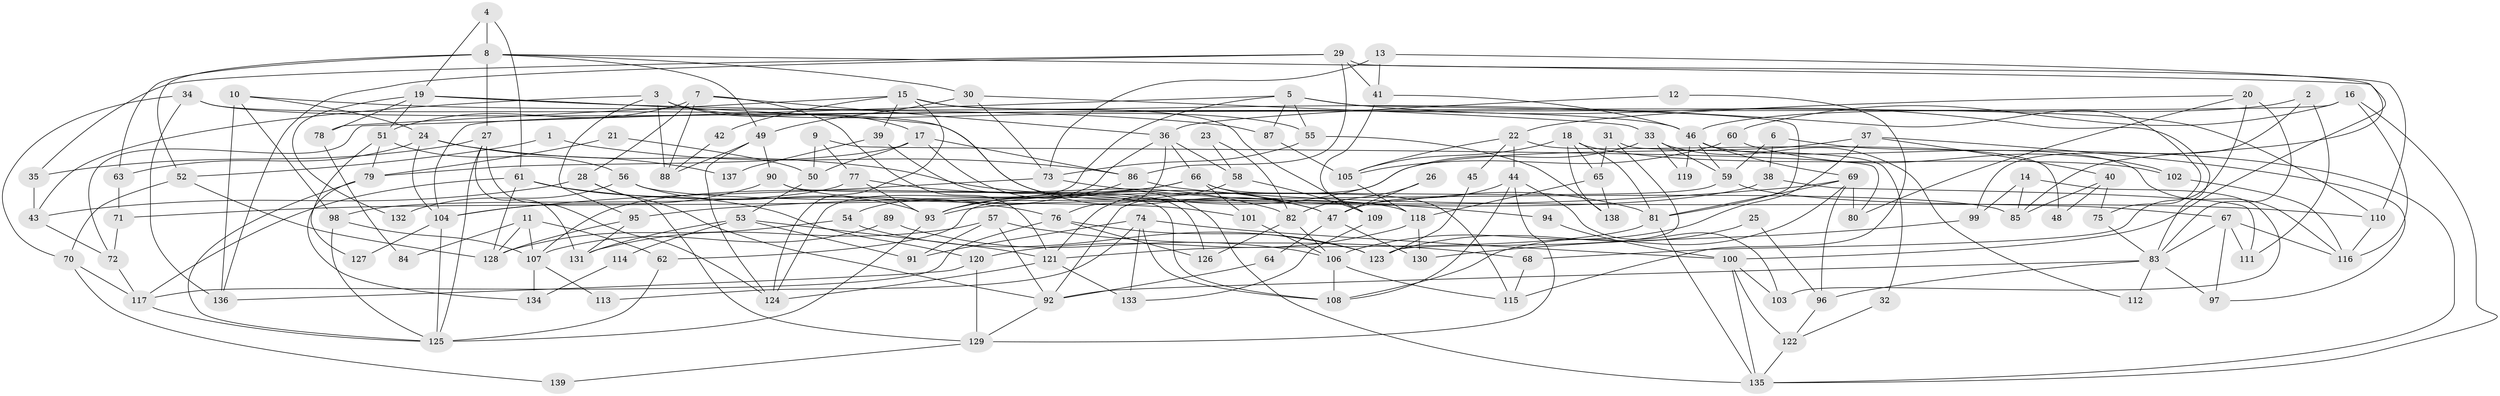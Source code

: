 // coarse degree distribution, {12: 0.011904761904761904, 13: 0.011904761904761904, 6: 0.11904761904761904, 3: 0.23809523809523808, 15: 0.011904761904761904, 5: 0.11904761904761904, 14: 0.011904761904761904, 9: 0.023809523809523808, 4: 0.17857142857142858, 7: 0.03571428571428571, 11: 0.023809523809523808, 2: 0.15476190476190477, 10: 0.023809523809523808, 8: 0.023809523809523808, 1: 0.011904761904761904}
// Generated by graph-tools (version 1.1) at 2025/50/03/04/25 22:50:57]
// undirected, 139 vertices, 278 edges
graph export_dot {
  node [color=gray90,style=filled];
  1;
  2;
  3;
  4;
  5;
  6;
  7;
  8;
  9;
  10;
  11;
  12;
  13;
  14;
  15;
  16;
  17;
  18;
  19;
  20;
  21;
  22;
  23;
  24;
  25;
  26;
  27;
  28;
  29;
  30;
  31;
  32;
  33;
  34;
  35;
  36;
  37;
  38;
  39;
  40;
  41;
  42;
  43;
  44;
  45;
  46;
  47;
  48;
  49;
  50;
  51;
  52;
  53;
  54;
  55;
  56;
  57;
  58;
  59;
  60;
  61;
  62;
  63;
  64;
  65;
  66;
  67;
  68;
  69;
  70;
  71;
  72;
  73;
  74;
  75;
  76;
  77;
  78;
  79;
  80;
  81;
  82;
  83;
  84;
  85;
  86;
  87;
  88;
  89;
  90;
  91;
  92;
  93;
  94;
  95;
  96;
  97;
  98;
  99;
  100;
  101;
  102;
  103;
  104;
  105;
  106;
  107;
  108;
  109;
  110;
  111;
  112;
  113;
  114;
  115;
  116;
  117;
  118;
  119;
  120;
  121;
  122;
  123;
  124;
  125;
  126;
  127;
  128;
  129;
  130;
  131;
  132;
  133;
  134;
  135;
  136;
  137;
  138;
  139;
  1 -- 52;
  1 -- 86;
  2 -- 111;
  2 -- 46;
  2 -- 99;
  3 -- 17;
  3 -- 88;
  3 -- 43;
  3 -- 55;
  3 -- 95;
  4 -- 8;
  4 -- 61;
  4 -- 19;
  5 -- 81;
  5 -- 83;
  5 -- 55;
  5 -- 72;
  5 -- 87;
  5 -- 124;
  6 -- 59;
  6 -- 135;
  6 -- 38;
  7 -- 51;
  7 -- 121;
  7 -- 28;
  7 -- 36;
  7 -- 88;
  8 -- 100;
  8 -- 52;
  8 -- 27;
  8 -- 30;
  8 -- 49;
  8 -- 63;
  9 -- 80;
  9 -- 77;
  9 -- 50;
  10 -- 24;
  10 -- 87;
  10 -- 98;
  10 -- 136;
  11 -- 107;
  11 -- 62;
  11 -- 84;
  11 -- 128;
  12 -- 115;
  12 -- 36;
  13 -- 73;
  13 -- 41;
  13 -- 85;
  14 -- 103;
  14 -- 99;
  14 -- 85;
  15 -- 110;
  15 -- 124;
  15 -- 39;
  15 -- 42;
  15 -- 78;
  15 -- 109;
  16 -- 116;
  16 -- 104;
  16 -- 60;
  16 -- 135;
  17 -- 135;
  17 -- 86;
  17 -- 50;
  17 -- 79;
  18 -- 138;
  18 -- 81;
  18 -- 65;
  18 -- 102;
  18 -- 105;
  19 -- 51;
  19 -- 47;
  19 -- 75;
  19 -- 78;
  19 -- 132;
  20 -- 83;
  20 -- 68;
  20 -- 22;
  20 -- 80;
  21 -- 79;
  21 -- 50;
  22 -- 44;
  22 -- 45;
  22 -- 48;
  22 -- 105;
  23 -- 58;
  23 -- 82;
  24 -- 63;
  24 -- 104;
  24 -- 47;
  24 -- 137;
  25 -- 96;
  25 -- 123;
  26 -- 47;
  26 -- 82;
  27 -- 124;
  27 -- 35;
  27 -- 125;
  27 -- 131;
  28 -- 129;
  28 -- 43;
  28 -- 92;
  29 -- 35;
  29 -- 110;
  29 -- 41;
  29 -- 86;
  29 -- 136;
  30 -- 49;
  30 -- 33;
  30 -- 73;
  31 -- 123;
  31 -- 65;
  31 -- 32;
  32 -- 122;
  33 -- 59;
  33 -- 92;
  33 -- 112;
  33 -- 119;
  34 -- 136;
  34 -- 118;
  34 -- 46;
  34 -- 70;
  35 -- 43;
  36 -- 58;
  36 -- 54;
  36 -- 66;
  36 -- 76;
  37 -- 40;
  37 -- 97;
  37 -- 93;
  37 -- 106;
  38 -- 93;
  38 -- 111;
  39 -- 126;
  39 -- 137;
  40 -- 85;
  40 -- 75;
  40 -- 48;
  41 -- 46;
  41 -- 109;
  42 -- 88;
  43 -- 72;
  44 -- 129;
  44 -- 47;
  44 -- 103;
  44 -- 108;
  45 -- 123;
  46 -- 69;
  46 -- 59;
  46 -- 116;
  46 -- 119;
  47 -- 64;
  47 -- 130;
  49 -- 124;
  49 -- 88;
  49 -- 90;
  50 -- 53;
  51 -- 56;
  51 -- 79;
  51 -- 127;
  52 -- 128;
  52 -- 70;
  53 -- 131;
  53 -- 91;
  53 -- 114;
  53 -- 121;
  54 -- 128;
  54 -- 123;
  55 -- 73;
  55 -- 138;
  56 -- 85;
  56 -- 93;
  56 -- 132;
  57 -- 92;
  57 -- 131;
  57 -- 68;
  57 -- 91;
  58 -- 109;
  58 -- 121;
  59 -- 67;
  59 -- 62;
  60 -- 105;
  60 -- 102;
  61 -- 117;
  61 -- 76;
  61 -- 120;
  61 -- 128;
  62 -- 125;
  63 -- 71;
  64 -- 92;
  65 -- 118;
  65 -- 138;
  66 -- 101;
  66 -- 71;
  66 -- 81;
  66 -- 107;
  66 -- 115;
  67 -- 83;
  67 -- 116;
  67 -- 97;
  67 -- 111;
  68 -- 115;
  69 -- 95;
  69 -- 108;
  69 -- 80;
  69 -- 81;
  69 -- 96;
  70 -- 117;
  70 -- 139;
  71 -- 72;
  72 -- 117;
  73 -- 94;
  73 -- 104;
  74 -- 133;
  74 -- 91;
  74 -- 100;
  74 -- 108;
  74 -- 113;
  75 -- 83;
  76 -- 117;
  76 -- 123;
  76 -- 126;
  77 -- 93;
  77 -- 98;
  77 -- 82;
  78 -- 84;
  79 -- 125;
  79 -- 134;
  81 -- 121;
  81 -- 135;
  82 -- 106;
  82 -- 126;
  83 -- 96;
  83 -- 92;
  83 -- 97;
  83 -- 112;
  86 -- 93;
  86 -- 110;
  87 -- 105;
  89 -- 106;
  89 -- 107;
  90 -- 108;
  90 -- 101;
  90 -- 104;
  92 -- 129;
  93 -- 125;
  94 -- 100;
  95 -- 128;
  95 -- 131;
  96 -- 122;
  98 -- 125;
  98 -- 107;
  99 -- 130;
  100 -- 135;
  100 -- 103;
  100 -- 122;
  101 -- 106;
  102 -- 116;
  104 -- 125;
  104 -- 127;
  105 -- 118;
  106 -- 108;
  106 -- 115;
  107 -- 113;
  107 -- 134;
  109 -- 133;
  110 -- 116;
  114 -- 134;
  117 -- 125;
  118 -- 120;
  118 -- 130;
  120 -- 136;
  120 -- 129;
  121 -- 124;
  121 -- 133;
  122 -- 135;
  129 -- 139;
}

